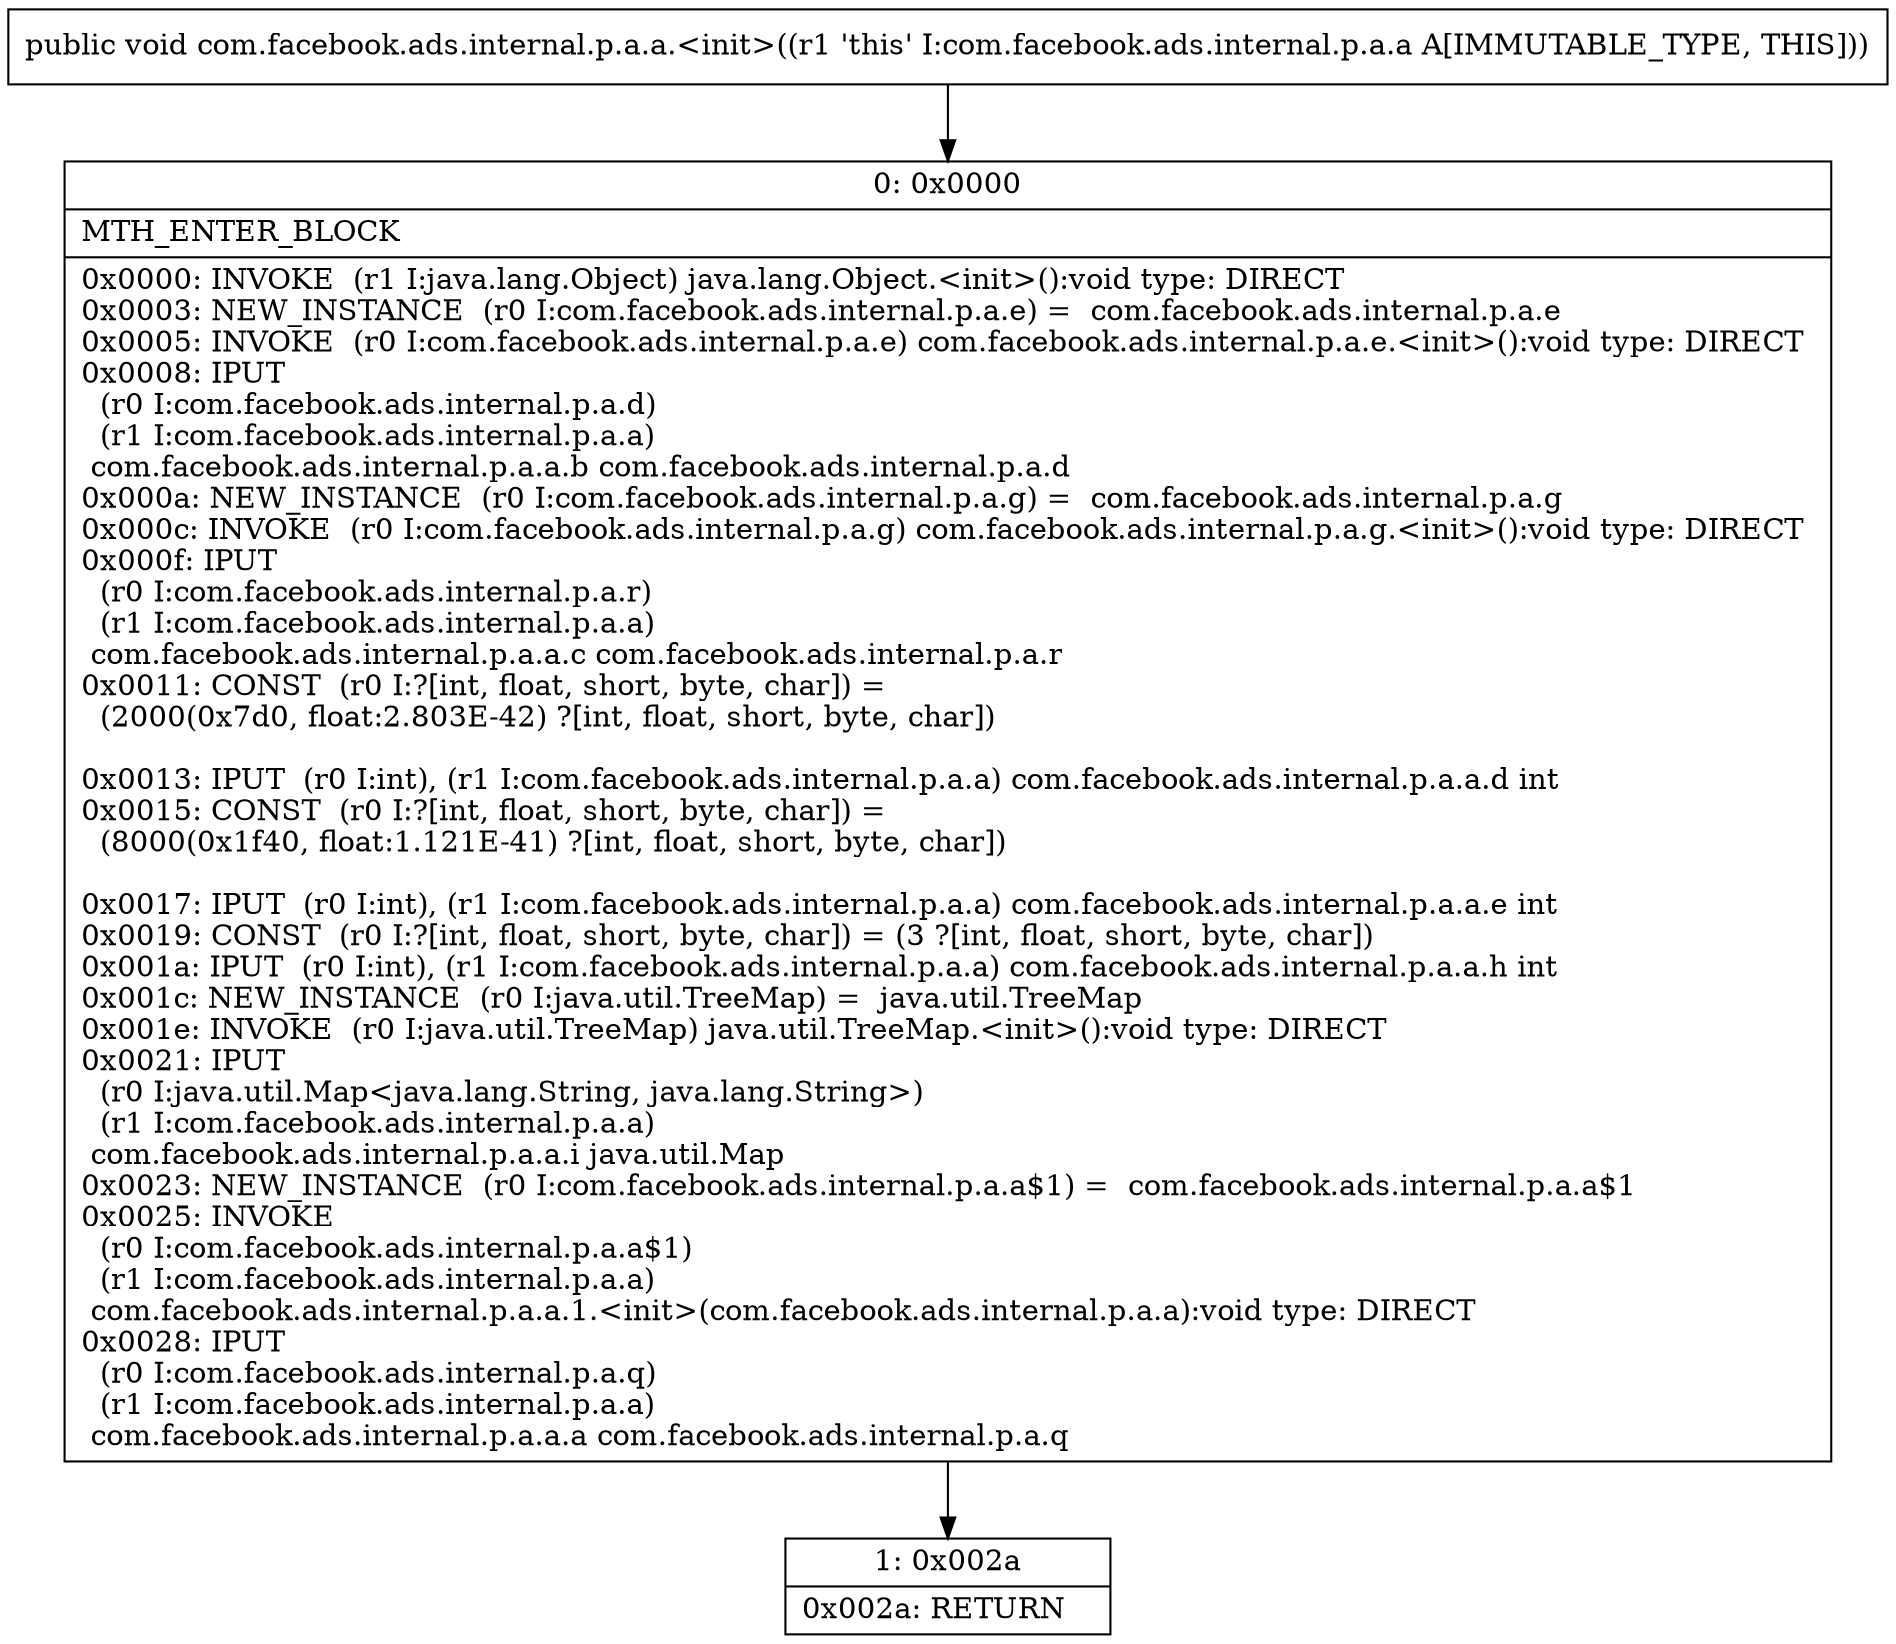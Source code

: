 digraph "CFG forcom.facebook.ads.internal.p.a.a.\<init\>()V" {
Node_0 [shape=record,label="{0\:\ 0x0000|MTH_ENTER_BLOCK\l|0x0000: INVOKE  (r1 I:java.lang.Object) java.lang.Object.\<init\>():void type: DIRECT \l0x0003: NEW_INSTANCE  (r0 I:com.facebook.ads.internal.p.a.e) =  com.facebook.ads.internal.p.a.e \l0x0005: INVOKE  (r0 I:com.facebook.ads.internal.p.a.e) com.facebook.ads.internal.p.a.e.\<init\>():void type: DIRECT \l0x0008: IPUT  \l  (r0 I:com.facebook.ads.internal.p.a.d)\l  (r1 I:com.facebook.ads.internal.p.a.a)\l com.facebook.ads.internal.p.a.a.b com.facebook.ads.internal.p.a.d \l0x000a: NEW_INSTANCE  (r0 I:com.facebook.ads.internal.p.a.g) =  com.facebook.ads.internal.p.a.g \l0x000c: INVOKE  (r0 I:com.facebook.ads.internal.p.a.g) com.facebook.ads.internal.p.a.g.\<init\>():void type: DIRECT \l0x000f: IPUT  \l  (r0 I:com.facebook.ads.internal.p.a.r)\l  (r1 I:com.facebook.ads.internal.p.a.a)\l com.facebook.ads.internal.p.a.a.c com.facebook.ads.internal.p.a.r \l0x0011: CONST  (r0 I:?[int, float, short, byte, char]) = \l  (2000(0x7d0, float:2.803E\-42) ?[int, float, short, byte, char])\l \l0x0013: IPUT  (r0 I:int), (r1 I:com.facebook.ads.internal.p.a.a) com.facebook.ads.internal.p.a.a.d int \l0x0015: CONST  (r0 I:?[int, float, short, byte, char]) = \l  (8000(0x1f40, float:1.121E\-41) ?[int, float, short, byte, char])\l \l0x0017: IPUT  (r0 I:int), (r1 I:com.facebook.ads.internal.p.a.a) com.facebook.ads.internal.p.a.a.e int \l0x0019: CONST  (r0 I:?[int, float, short, byte, char]) = (3 ?[int, float, short, byte, char]) \l0x001a: IPUT  (r0 I:int), (r1 I:com.facebook.ads.internal.p.a.a) com.facebook.ads.internal.p.a.a.h int \l0x001c: NEW_INSTANCE  (r0 I:java.util.TreeMap) =  java.util.TreeMap \l0x001e: INVOKE  (r0 I:java.util.TreeMap) java.util.TreeMap.\<init\>():void type: DIRECT \l0x0021: IPUT  \l  (r0 I:java.util.Map\<java.lang.String, java.lang.String\>)\l  (r1 I:com.facebook.ads.internal.p.a.a)\l com.facebook.ads.internal.p.a.a.i java.util.Map \l0x0023: NEW_INSTANCE  (r0 I:com.facebook.ads.internal.p.a.a$1) =  com.facebook.ads.internal.p.a.a$1 \l0x0025: INVOKE  \l  (r0 I:com.facebook.ads.internal.p.a.a$1)\l  (r1 I:com.facebook.ads.internal.p.a.a)\l com.facebook.ads.internal.p.a.a.1.\<init\>(com.facebook.ads.internal.p.a.a):void type: DIRECT \l0x0028: IPUT  \l  (r0 I:com.facebook.ads.internal.p.a.q)\l  (r1 I:com.facebook.ads.internal.p.a.a)\l com.facebook.ads.internal.p.a.a.a com.facebook.ads.internal.p.a.q \l}"];
Node_1 [shape=record,label="{1\:\ 0x002a|0x002a: RETURN   \l}"];
MethodNode[shape=record,label="{public void com.facebook.ads.internal.p.a.a.\<init\>((r1 'this' I:com.facebook.ads.internal.p.a.a A[IMMUTABLE_TYPE, THIS])) }"];
MethodNode -> Node_0;
Node_0 -> Node_1;
}

